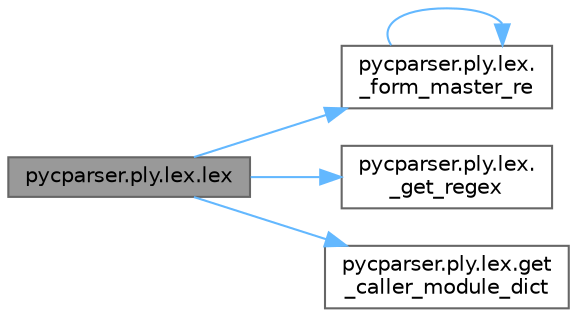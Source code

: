 digraph "pycparser.ply.lex.lex"
{
 // LATEX_PDF_SIZE
  bgcolor="transparent";
  edge [fontname=Helvetica,fontsize=10,labelfontname=Helvetica,labelfontsize=10];
  node [fontname=Helvetica,fontsize=10,shape=box,height=0.2,width=0.4];
  rankdir="LR";
  Node1 [id="Node000001",label="pycparser.ply.lex.lex",height=0.2,width=0.4,color="gray40", fillcolor="grey60", style="filled", fontcolor="black",tooltip=" "];
  Node1 -> Node2 [id="edge1_Node000001_Node000002",color="steelblue1",style="solid",tooltip=" "];
  Node2 [id="Node000002",label="pycparser.ply.lex.\l_form_master_re",height=0.2,width=0.4,color="grey40", fillcolor="white", style="filled",URL="$namespacepycparser_1_1ply_1_1lex.html#a9fe0e793877e033992d7b24d970c3ba9",tooltip=" "];
  Node2 -> Node2 [id="edge2_Node000002_Node000002",color="steelblue1",style="solid",tooltip=" "];
  Node1 -> Node3 [id="edge3_Node000001_Node000003",color="steelblue1",style="solid",tooltip=" "];
  Node3 [id="Node000003",label="pycparser.ply.lex.\l_get_regex",height=0.2,width=0.4,color="grey40", fillcolor="white", style="filled",URL="$namespacepycparser_1_1ply_1_1lex.html#a4308fa96da31b98b246008536df75aeb",tooltip=" "];
  Node1 -> Node4 [id="edge4_Node000001_Node000004",color="steelblue1",style="solid",tooltip=" "];
  Node4 [id="Node000004",label="pycparser.ply.lex.get\l_caller_module_dict",height=0.2,width=0.4,color="grey40", fillcolor="white", style="filled",URL="$namespacepycparser_1_1ply_1_1lex.html#a13b9515a482a78fc0dca9bc02dd1f032",tooltip=" "];
}
